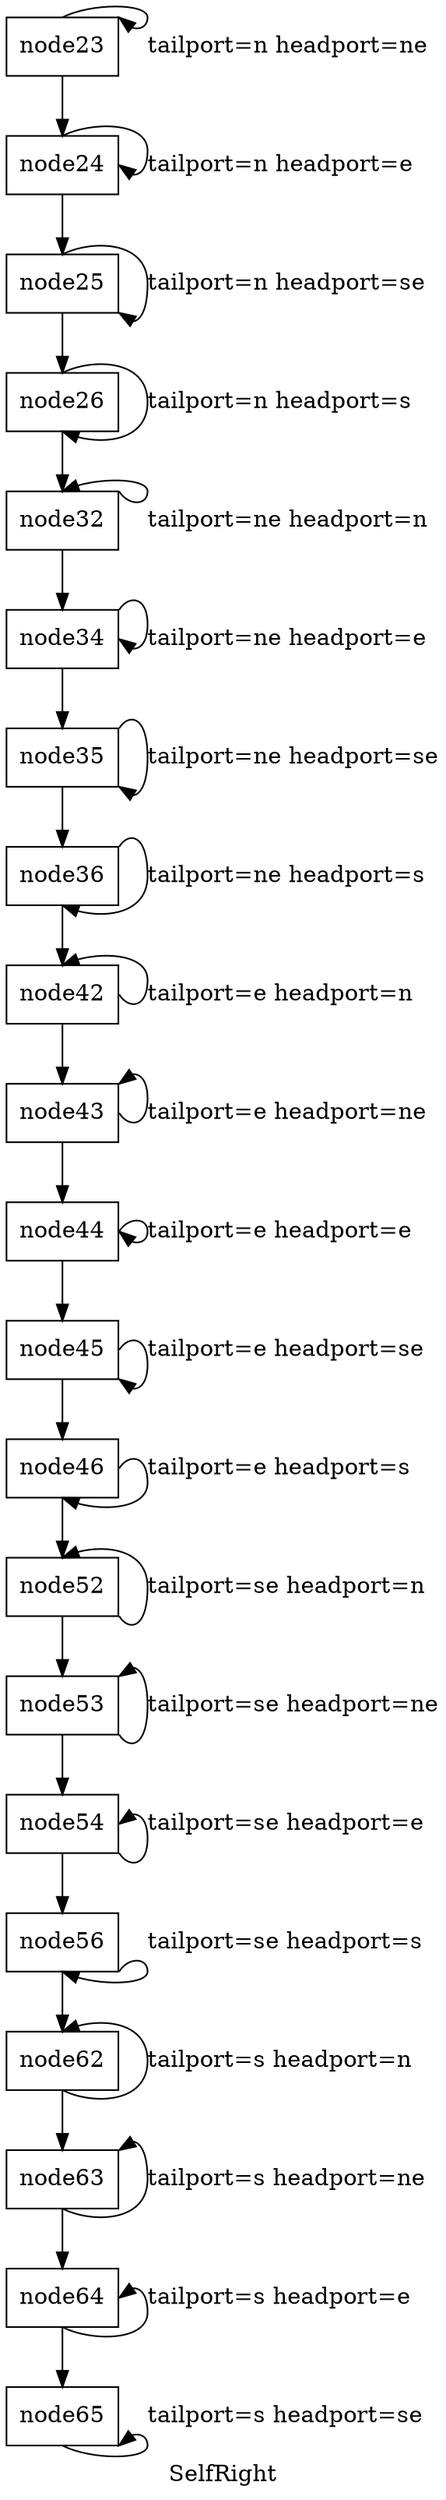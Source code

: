 digraph G{ label="SelfRight"
node [shape = box] "node23"; 
"node23" -> "node23"[label ="tailport=n headport=ne" tailport=n headport=ne];
"node23" -> "node24"  
"node24" -> "node24"[label ="tailport=n headport=e" tailport=n headport=e];
"node24" -> "node25"  
"node25" -> "node25"[label ="tailport=n headport=se" tailport=n headport=se];
"node25" -> "node26"  
"node26" -> "node26"[label ="tailport=n headport=s" tailport=n headport=s];
"node26" -> "node32"  
"node32" -> "node32"[label ="tailport=ne headport=n" tailport=ne headport=n];
"node32" -> "node34"  
"node34" -> "node34"[label ="tailport=ne headport=e" tailport=ne headport=e];
"node34" -> "node35"  
"node35" -> "node35"[label ="tailport=ne headport=se" tailport=ne headport=se];
"node35" -> "node36"  
"node36" -> "node36"[label ="tailport=ne headport=s" tailport=ne headport=s];
"node36" -> "node42"  
"node42" -> "node42"[label ="tailport=e headport=n" tailport=e headport=n];
"node42" -> "node43"  
"node43" -> "node43"[label ="tailport=e headport=ne" tailport=e headport=ne];
"node43" -> "node44"  
"node44" -> "node44"[label ="tailport=e headport=e" tailport=e headport=e];
"node44" -> "node45"  
"node45" -> "node45"[label ="tailport=e headport=se" tailport=e headport=se];
"node45" -> "node46"  
"node46" -> "node46"[label ="tailport=e headport=s" tailport=e headport=s];
"node46" -> "node52"  
"node52" -> "node52"[label ="tailport=se headport=n" tailport=se headport=n];
"node52" -> "node53"  
"node53" -> "node53"[label ="tailport=se headport=ne" tailport=se headport=ne];
"node53" -> "node54"  
"node54" -> "node54"[label ="tailport=se headport=e" tailport=se headport=e];
"node54" -> "node56"  
"node56" -> "node56"[label ="tailport=se headport=s" tailport=se headport=s];
"node56" -> "node62"  
"node62" -> "node62"[label ="tailport=s headport=n" tailport=s headport=n];
"node62" -> "node63"  
"node63" -> "node63"[label ="tailport=s headport=ne" tailport=s headport=ne];
"node63" -> "node64"  
"node64" -> "node64"[label ="tailport=s headport=e" tailport=s headport=e];
"node64" -> "node65"  
"node65" -> "node65"[label ="tailport=s headport=se" tailport=s headport=se];
}
